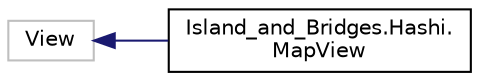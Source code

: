 digraph "Graphical Class Hierarchy"
{
  edge [fontname="Helvetica",fontsize="10",labelfontname="Helvetica",labelfontsize="10"];
  node [fontname="Helvetica",fontsize="10",shape=record];
  rankdir="LR";
  Node11 [label="View",height=0.2,width=0.4,color="grey75", fillcolor="white", style="filled"];
  Node11 -> Node0 [dir="back",color="midnightblue",fontsize="10",style="solid",fontname="Helvetica"];
  Node0 [label="Island_and_Bridges.Hashi.\lMapView",height=0.2,width=0.4,color="black", fillcolor="white", style="filled",URL="$class_island__and___bridges_1_1_hashi_1_1_map_view.html"];
}
